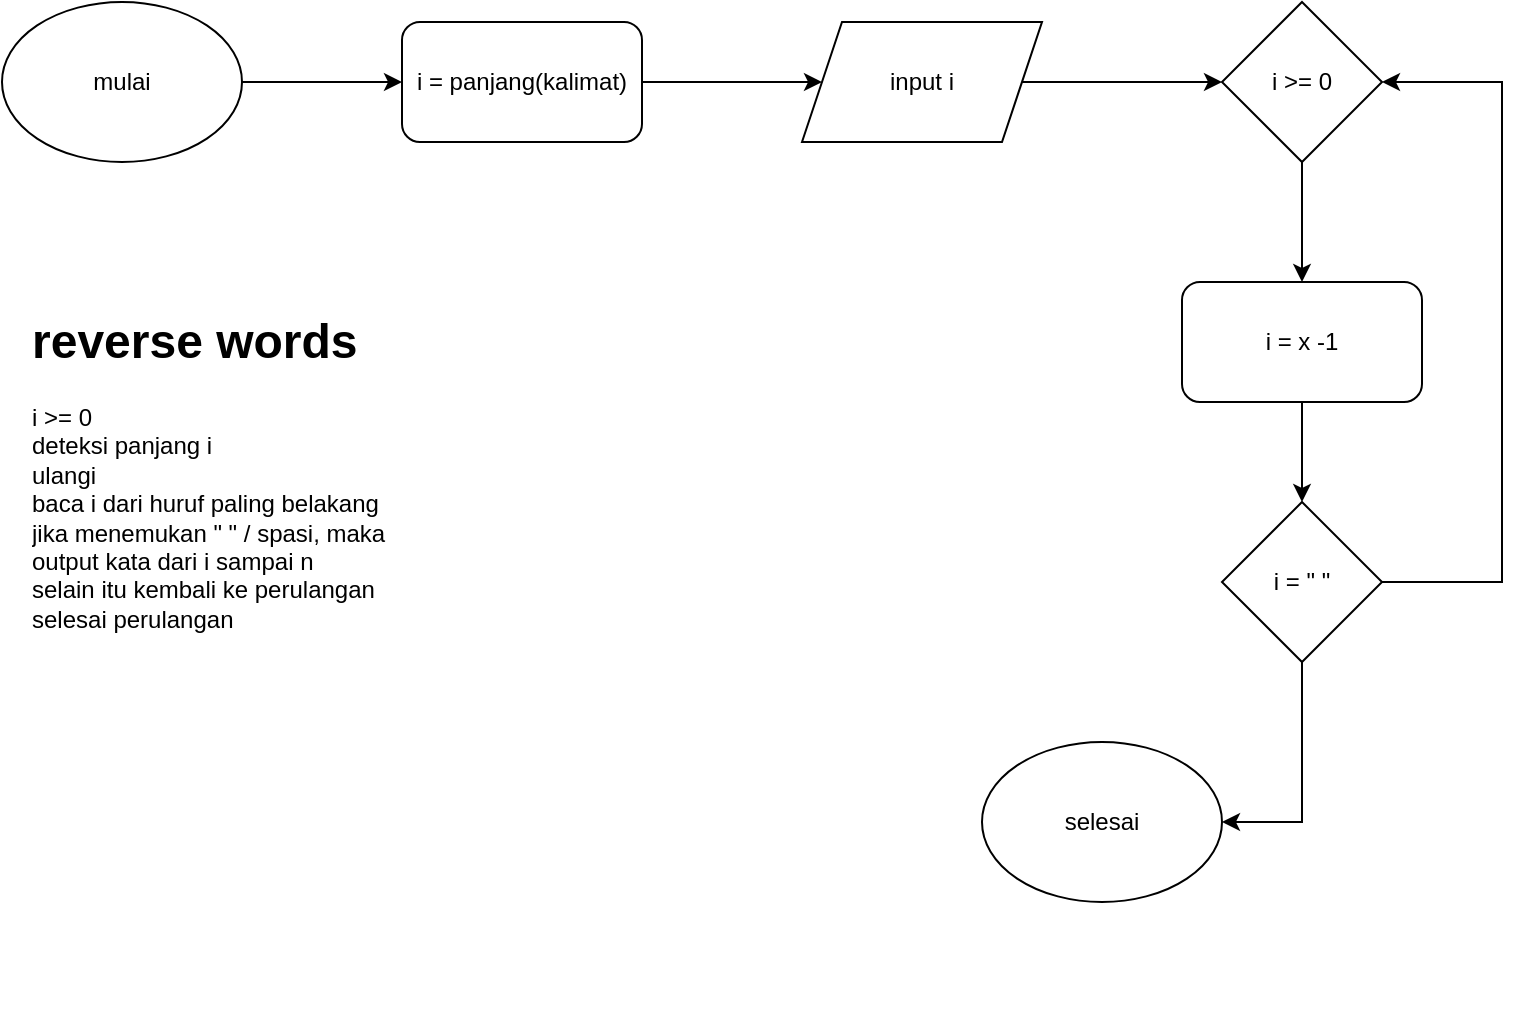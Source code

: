 <mxfile version="20.0.1" type="device"><diagram id="ia1ikZwMbhx_aBdFyUyP" name="Page-1"><mxGraphModel dx="1422" dy="794" grid="1" gridSize="10" guides="1" tooltips="1" connect="1" arrows="1" fold="1" page="1" pageScale="1" pageWidth="827" pageHeight="1169" math="0" shadow="0"><root><mxCell id="0"/><mxCell id="1" parent="0"/><mxCell id="97aAr758lIuFZLsXmblO-11" style="edgeStyle=orthogonalEdgeStyle;rounded=0;orthogonalLoop=1;jettySize=auto;html=1;entryX=0;entryY=0.5;entryDx=0;entryDy=0;" edge="1" parent="1" source="97aAr758lIuFZLsXmblO-1" target="97aAr758lIuFZLsXmblO-3"><mxGeometry relative="1" as="geometry"/></mxCell><mxCell id="97aAr758lIuFZLsXmblO-1" value="mulai" style="ellipse;whiteSpace=wrap;html=1;" vertex="1" parent="1"><mxGeometry x="30" y="80" width="120" height="80" as="geometry"/></mxCell><mxCell id="97aAr758lIuFZLsXmblO-2" value="selesai" style="ellipse;whiteSpace=wrap;html=1;" vertex="1" parent="1"><mxGeometry x="520" y="450" width="120" height="80" as="geometry"/></mxCell><mxCell id="97aAr758lIuFZLsXmblO-12" style="edgeStyle=orthogonalEdgeStyle;rounded=0;orthogonalLoop=1;jettySize=auto;html=1;" edge="1" parent="1" source="97aAr758lIuFZLsXmblO-3" target="97aAr758lIuFZLsXmblO-6"><mxGeometry relative="1" as="geometry"/></mxCell><mxCell id="97aAr758lIuFZLsXmblO-3" value="i = panjang(kalimat)" style="rounded=1;whiteSpace=wrap;html=1;" vertex="1" parent="1"><mxGeometry x="230" y="90" width="120" height="60" as="geometry"/></mxCell><mxCell id="97aAr758lIuFZLsXmblO-4" value="&lt;h1&gt;reverse words&lt;/h1&gt;&lt;div&gt;i &amp;gt;= 0&lt;/div&gt;&lt;div&gt;deteksi panjang i&lt;/div&gt;&lt;div&gt;ulangi&lt;/div&gt;&lt;div&gt;baca i dari huruf paling belakang&lt;/div&gt;&lt;div&gt;jika menemukan &quot; &quot; / spasi, maka output kata dari i sampai n&lt;/div&gt;&lt;div&gt;selain itu kembali ke perulangan&lt;/div&gt;&lt;div&gt;selesai perulangan&lt;/div&gt;" style="text;html=1;strokeColor=none;fillColor=none;spacing=5;spacingTop=-20;whiteSpace=wrap;overflow=hidden;rounded=0;" vertex="1" parent="1"><mxGeometry x="40" y="230" width="190" height="360" as="geometry"/></mxCell><mxCell id="97aAr758lIuFZLsXmblO-13" style="edgeStyle=orthogonalEdgeStyle;rounded=0;orthogonalLoop=1;jettySize=auto;html=1;entryX=0;entryY=0.5;entryDx=0;entryDy=0;" edge="1" parent="1" source="97aAr758lIuFZLsXmblO-6" target="97aAr758lIuFZLsXmblO-7"><mxGeometry relative="1" as="geometry"/></mxCell><mxCell id="97aAr758lIuFZLsXmblO-6" value="input i" style="shape=parallelogram;perimeter=parallelogramPerimeter;whiteSpace=wrap;html=1;fixedSize=1;" vertex="1" parent="1"><mxGeometry x="430" y="90" width="120" height="60" as="geometry"/></mxCell><mxCell id="97aAr758lIuFZLsXmblO-14" style="edgeStyle=orthogonalEdgeStyle;rounded=0;orthogonalLoop=1;jettySize=auto;html=1;entryX=0.5;entryY=0;entryDx=0;entryDy=0;" edge="1" parent="1" source="97aAr758lIuFZLsXmblO-7" target="97aAr758lIuFZLsXmblO-9"><mxGeometry relative="1" as="geometry"/></mxCell><mxCell id="97aAr758lIuFZLsXmblO-7" value="i &amp;gt;= 0" style="rhombus;whiteSpace=wrap;html=1;" vertex="1" parent="1"><mxGeometry x="640" y="80" width="80" height="80" as="geometry"/></mxCell><mxCell id="97aAr758lIuFZLsXmblO-16" style="edgeStyle=orthogonalEdgeStyle;rounded=0;orthogonalLoop=1;jettySize=auto;html=1;entryX=0.5;entryY=0;entryDx=0;entryDy=0;" edge="1" parent="1" source="97aAr758lIuFZLsXmblO-9" target="97aAr758lIuFZLsXmblO-10"><mxGeometry relative="1" as="geometry"/></mxCell><mxCell id="97aAr758lIuFZLsXmblO-9" value="i = x -1" style="rounded=1;whiteSpace=wrap;html=1;" vertex="1" parent="1"><mxGeometry x="620" y="220" width="120" height="60" as="geometry"/></mxCell><mxCell id="97aAr758lIuFZLsXmblO-17" style="edgeStyle=orthogonalEdgeStyle;rounded=0;orthogonalLoop=1;jettySize=auto;html=1;entryX=1;entryY=0.5;entryDx=0;entryDy=0;" edge="1" parent="1" source="97aAr758lIuFZLsXmblO-10" target="97aAr758lIuFZLsXmblO-7"><mxGeometry relative="1" as="geometry"><Array as="points"><mxPoint x="780" y="370"/><mxPoint x="780" y="120"/></Array></mxGeometry></mxCell><mxCell id="97aAr758lIuFZLsXmblO-18" style="edgeStyle=orthogonalEdgeStyle;rounded=0;orthogonalLoop=1;jettySize=auto;html=1;entryX=1;entryY=0.5;entryDx=0;entryDy=0;" edge="1" parent="1" source="97aAr758lIuFZLsXmblO-10" target="97aAr758lIuFZLsXmblO-2"><mxGeometry relative="1" as="geometry"><Array as="points"><mxPoint x="680" y="490"/></Array></mxGeometry></mxCell><mxCell id="97aAr758lIuFZLsXmblO-10" value="i = &quot; &quot;" style="rhombus;whiteSpace=wrap;html=1;" vertex="1" parent="1"><mxGeometry x="640" y="330" width="80" height="80" as="geometry"/></mxCell></root></mxGraphModel></diagram></mxfile>